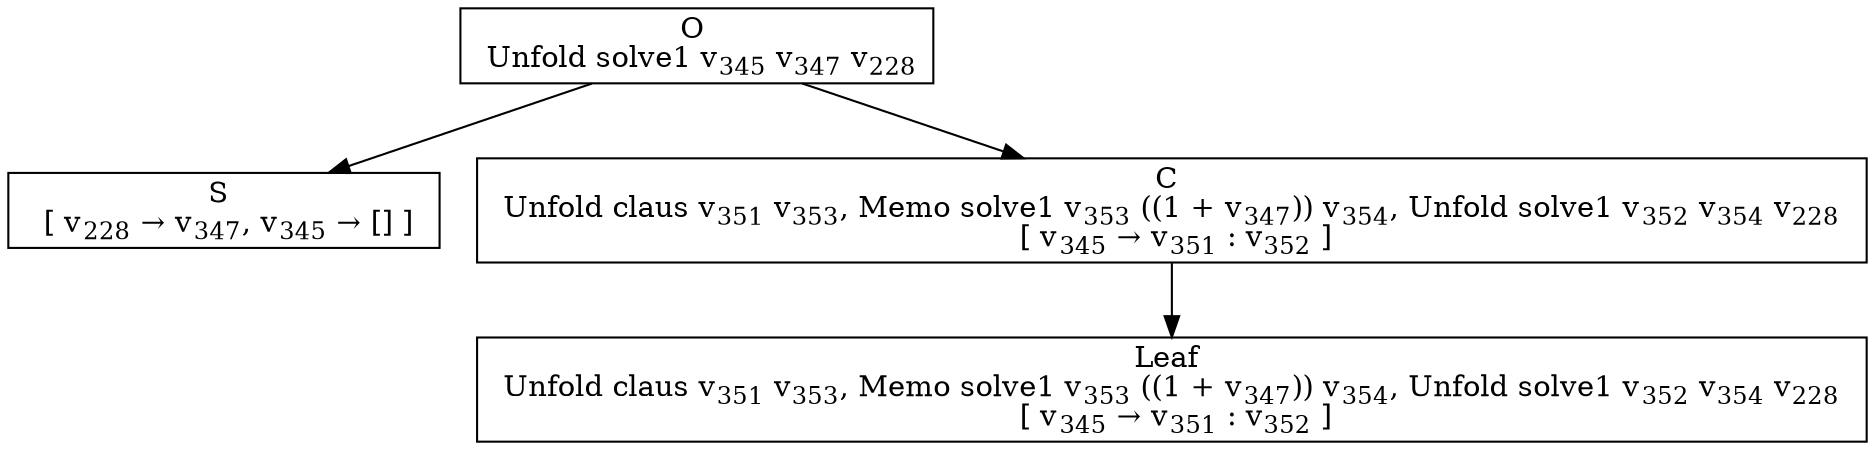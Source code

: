 digraph {
    graph [rankdir=TB
          ,bgcolor=transparent];
    node [shape=box
         ,fillcolor=white
         ,style=filled];
    0 [label=<O <BR/> Unfold solve1 v<SUB>345</SUB> v<SUB>347</SUB> v<SUB>228</SUB>>];
    1 [label=<S <BR/>  [ v<SUB>228</SUB> &rarr; v<SUB>347</SUB>, v<SUB>345</SUB> &rarr; [] ] >];
    2 [label=<C <BR/> Unfold claus v<SUB>351</SUB> v<SUB>353</SUB>, Memo solve1 v<SUB>353</SUB> ((1 + v<SUB>347</SUB>)) v<SUB>354</SUB>, Unfold solve1 v<SUB>352</SUB> v<SUB>354</SUB> v<SUB>228</SUB> <BR/>  [ v<SUB>345</SUB> &rarr; v<SUB>351</SUB> : v<SUB>352</SUB> ] >];
    3 [label=<Leaf <BR/> Unfold claus v<SUB>351</SUB> v<SUB>353</SUB>, Memo solve1 v<SUB>353</SUB> ((1 + v<SUB>347</SUB>)) v<SUB>354</SUB>, Unfold solve1 v<SUB>352</SUB> v<SUB>354</SUB> v<SUB>228</SUB> <BR/>  [ v<SUB>345</SUB> &rarr; v<SUB>351</SUB> : v<SUB>352</SUB> ] >];
    0 -> 1 [label=""];
    0 -> 2 [label=""];
    2 -> 3 [label=""];
}